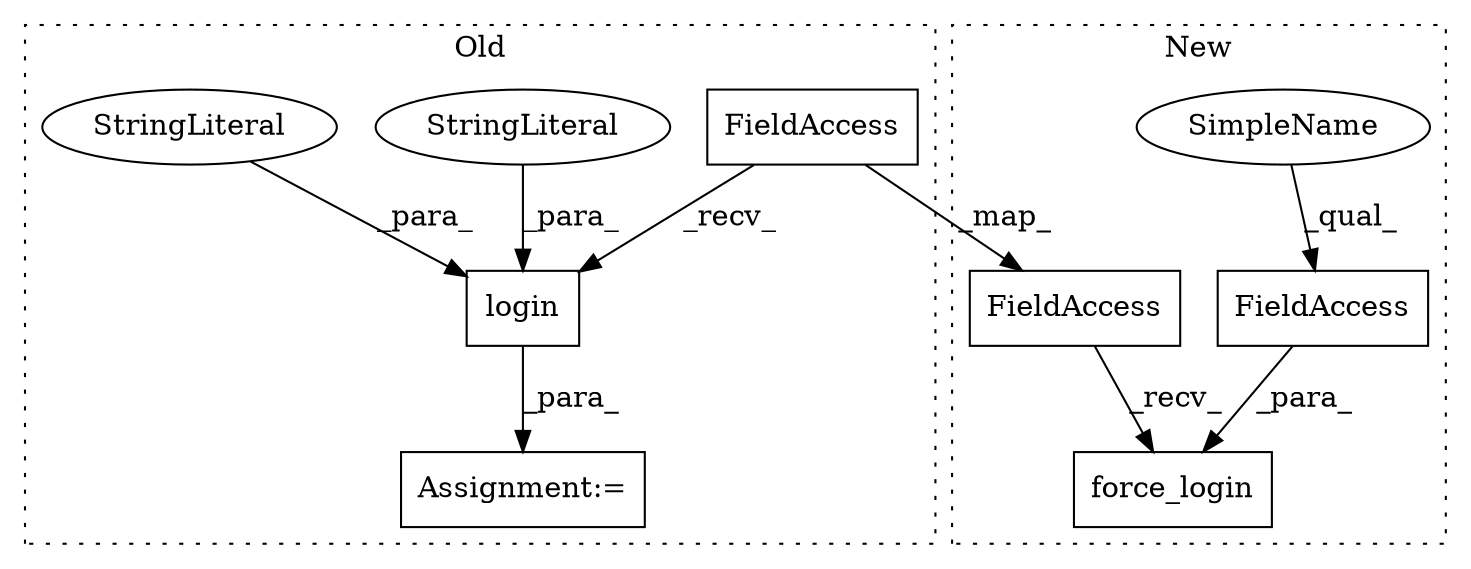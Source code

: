 digraph G {
subgraph cluster0 {
1 [label="login" a="32" s="2441,2469" l="6,1" shape="box"];
5 [label="FieldAccess" a="22" s="2429" l="11" shape="box"];
6 [label="StringLiteral" a="45" s="2447" l="11" shape="ellipse"];
7 [label="StringLiteral" a="45" s="2459" l="10" shape="ellipse"];
8 [label="Assignment:=" a="7" s="2428" l="1" shape="box"];
label = "Old";
style="dotted";
}
subgraph cluster1 {
2 [label="force_login" a="32" s="2341,2363" l="12,1" shape="box"];
3 [label="FieldAccess" a="22" s="2353" l="10" shape="box"];
4 [label="FieldAccess" a="22" s="2329" l="11" shape="box"];
9 [label="SimpleName" a="42" s="2353" l="4" shape="ellipse"];
label = "New";
style="dotted";
}
1 -> 8 [label="_para_"];
3 -> 2 [label="_para_"];
4 -> 2 [label="_recv_"];
5 -> 1 [label="_recv_"];
5 -> 4 [label="_map_"];
6 -> 1 [label="_para_"];
7 -> 1 [label="_para_"];
9 -> 3 [label="_qual_"];
}